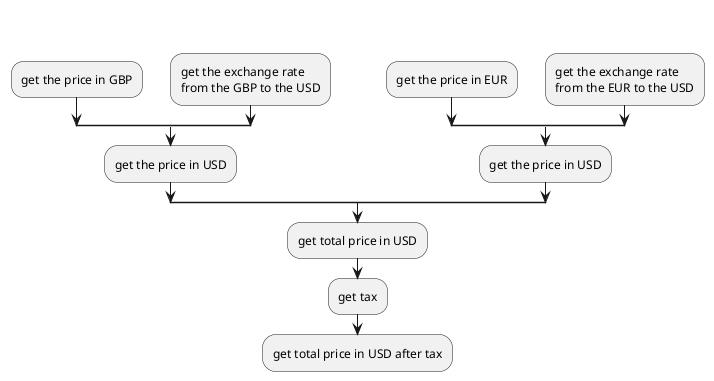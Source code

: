 @startuml

split
   -[hidden]->
split
   -[hidden]->
   :get the price in GBP;
split again
   -[hidden]->
   :get the exchange rate\nfrom the GBP to the USD;
end split
:get the price in USD;
split again
   -[hidden]->
split
   -[hidden]->
   :get the price in EUR;
split again
   -[hidden]->
   :get the exchange rate\nfrom the EUR to the USD;
end split
:get the price in USD;
end split
:get total price in USD;

:get tax;

:get total price in USD after tax;

@enduml